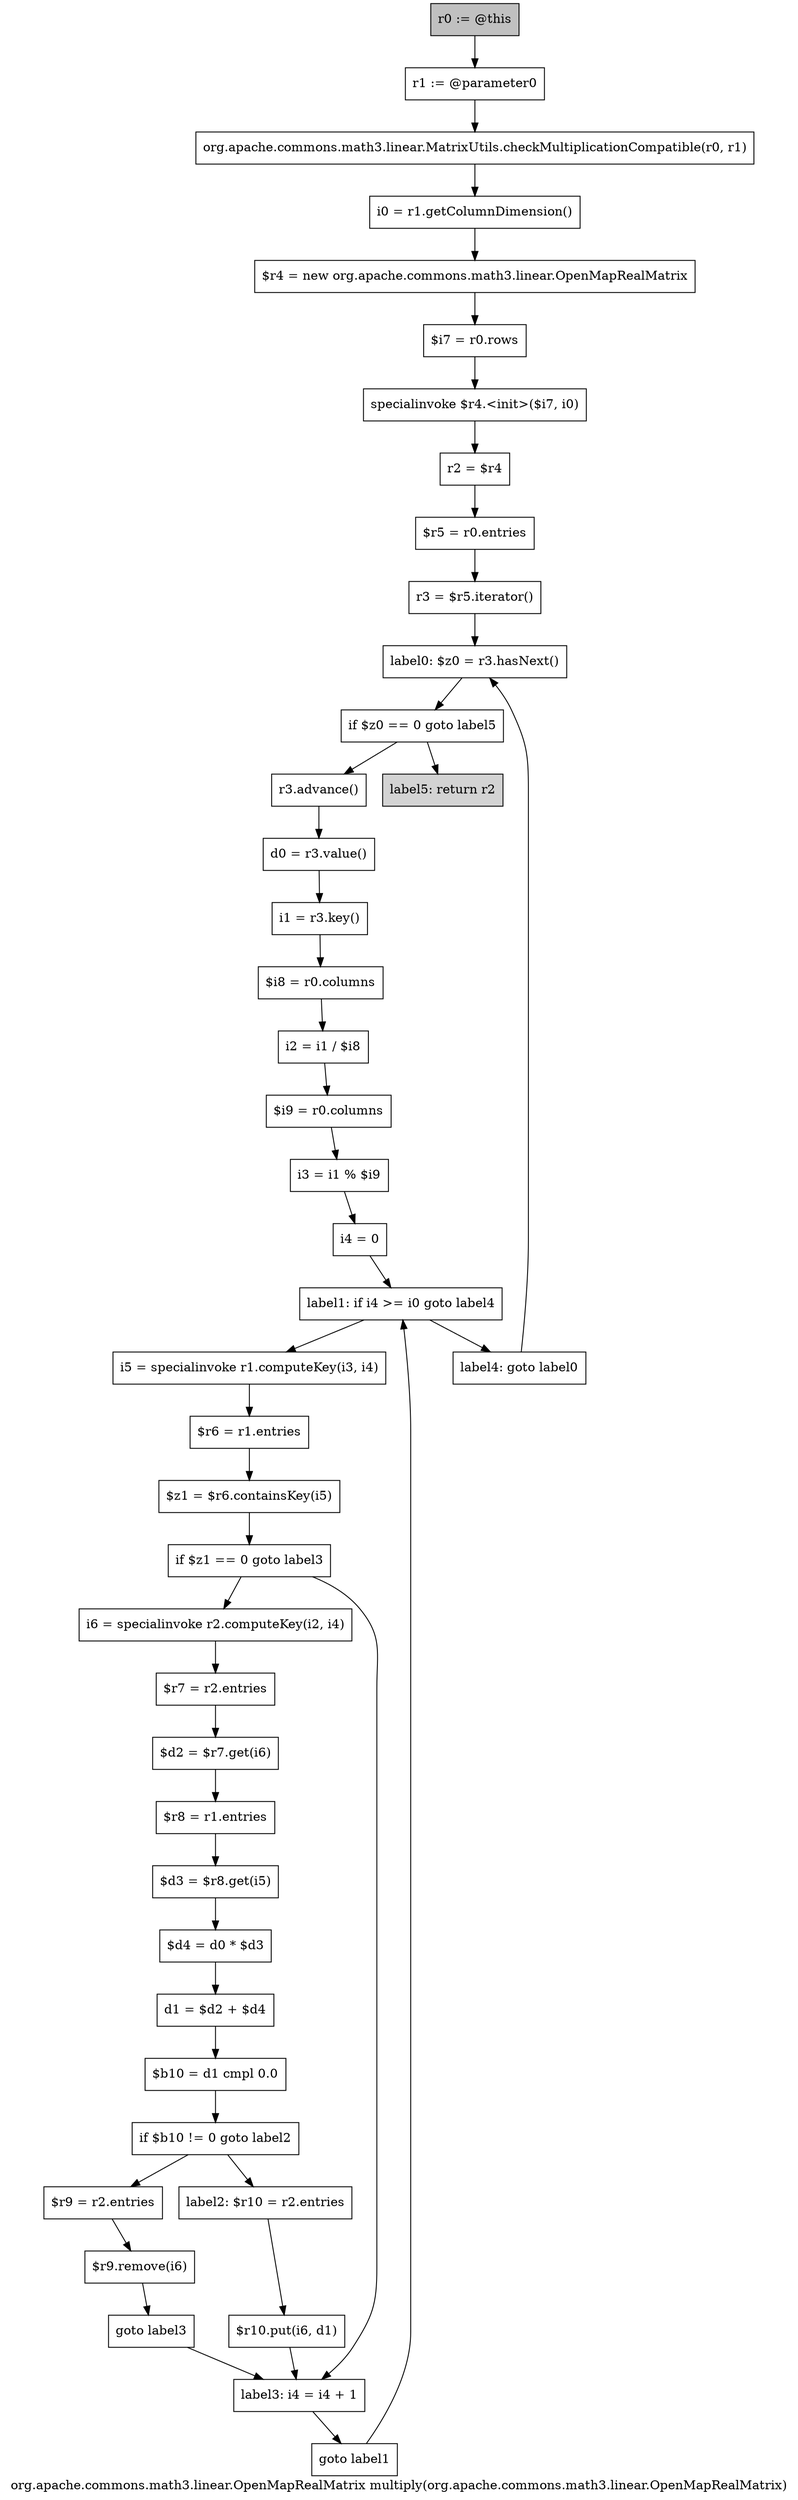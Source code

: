 digraph "org.apache.commons.math3.linear.OpenMapRealMatrix multiply(org.apache.commons.math3.linear.OpenMapRealMatrix)" {
    label="org.apache.commons.math3.linear.OpenMapRealMatrix multiply(org.apache.commons.math3.linear.OpenMapRealMatrix)";
    node [shape=box];
    "0" [style=filled,fillcolor=gray,label="r0 := @this",];
    "1" [label="r1 := @parameter0",];
    "0"->"1";
    "2" [label="org.apache.commons.math3.linear.MatrixUtils.checkMultiplicationCompatible(r0, r1)",];
    "1"->"2";
    "3" [label="i0 = r1.getColumnDimension()",];
    "2"->"3";
    "4" [label="$r4 = new org.apache.commons.math3.linear.OpenMapRealMatrix",];
    "3"->"4";
    "5" [label="$i7 = r0.rows",];
    "4"->"5";
    "6" [label="specialinvoke $r4.<init>($i7, i0)",];
    "5"->"6";
    "7" [label="r2 = $r4",];
    "6"->"7";
    "8" [label="$r5 = r0.entries",];
    "7"->"8";
    "9" [label="r3 = $r5.iterator()",];
    "8"->"9";
    "10" [label="label0: $z0 = r3.hasNext()",];
    "9"->"10";
    "11" [label="if $z0 == 0 goto label5",];
    "10"->"11";
    "12" [label="r3.advance()",];
    "11"->"12";
    "42" [style=filled,fillcolor=lightgray,label="label5: return r2",];
    "11"->"42";
    "13" [label="d0 = r3.value()",];
    "12"->"13";
    "14" [label="i1 = r3.key()",];
    "13"->"14";
    "15" [label="$i8 = r0.columns",];
    "14"->"15";
    "16" [label="i2 = i1 / $i8",];
    "15"->"16";
    "17" [label="$i9 = r0.columns",];
    "16"->"17";
    "18" [label="i3 = i1 % $i9",];
    "17"->"18";
    "19" [label="i4 = 0",];
    "18"->"19";
    "20" [label="label1: if i4 >= i0 goto label4",];
    "19"->"20";
    "21" [label="i5 = specialinvoke r1.computeKey(i3, i4)",];
    "20"->"21";
    "41" [label="label4: goto label0",];
    "20"->"41";
    "22" [label="$r6 = r1.entries",];
    "21"->"22";
    "23" [label="$z1 = $r6.containsKey(i5)",];
    "22"->"23";
    "24" [label="if $z1 == 0 goto label3",];
    "23"->"24";
    "25" [label="i6 = specialinvoke r2.computeKey(i2, i4)",];
    "24"->"25";
    "39" [label="label3: i4 = i4 + 1",];
    "24"->"39";
    "26" [label="$r7 = r2.entries",];
    "25"->"26";
    "27" [label="$d2 = $r7.get(i6)",];
    "26"->"27";
    "28" [label="$r8 = r1.entries",];
    "27"->"28";
    "29" [label="$d3 = $r8.get(i5)",];
    "28"->"29";
    "30" [label="$d4 = d0 * $d3",];
    "29"->"30";
    "31" [label="d1 = $d2 + $d4",];
    "30"->"31";
    "32" [label="$b10 = d1 cmpl 0.0",];
    "31"->"32";
    "33" [label="if $b10 != 0 goto label2",];
    "32"->"33";
    "34" [label="$r9 = r2.entries",];
    "33"->"34";
    "37" [label="label2: $r10 = r2.entries",];
    "33"->"37";
    "35" [label="$r9.remove(i6)",];
    "34"->"35";
    "36" [label="goto label3",];
    "35"->"36";
    "36"->"39";
    "38" [label="$r10.put(i6, d1)",];
    "37"->"38";
    "38"->"39";
    "40" [label="goto label1",];
    "39"->"40";
    "40"->"20";
    "41"->"10";
}
